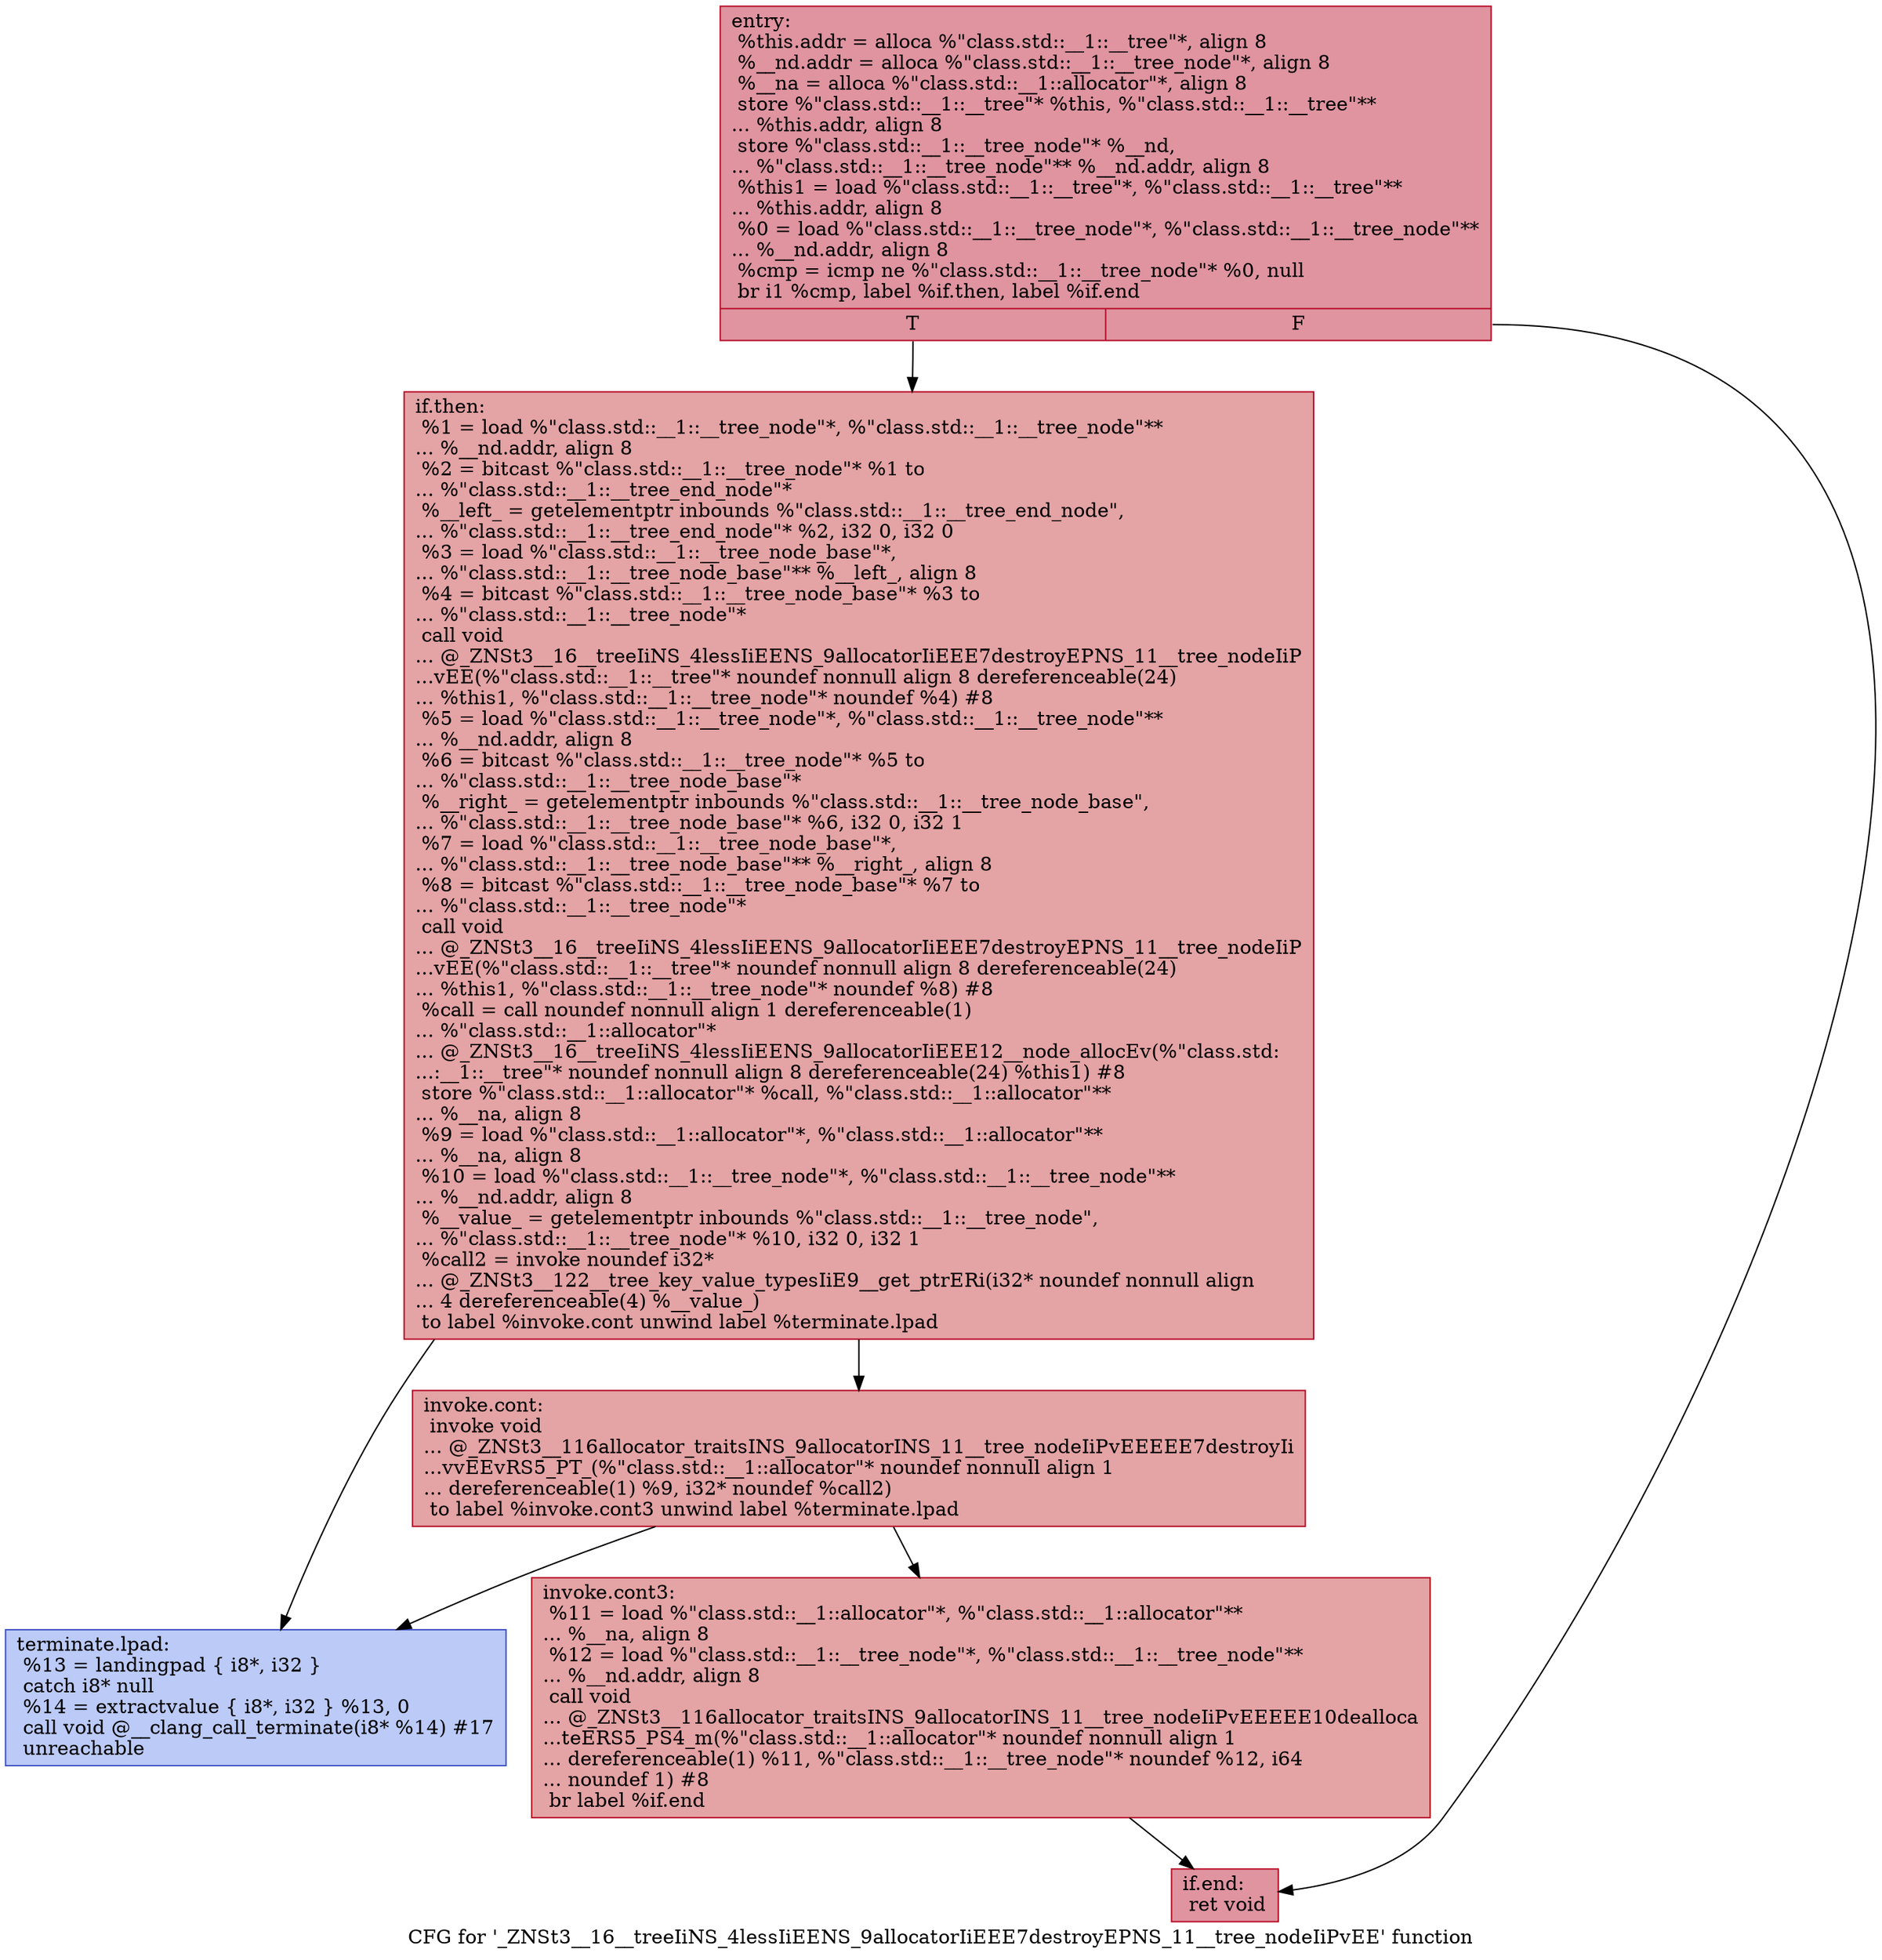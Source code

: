 digraph "CFG for '_ZNSt3__16__treeIiNS_4lessIiEENS_9allocatorIiEEE7destroyEPNS_11__tree_nodeIiPvEE' function" {
	label="CFG for '_ZNSt3__16__treeIiNS_4lessIiEENS_9allocatorIiEEE7destroyEPNS_11__tree_nodeIiPvEE' function";

	Node0x600002551280 [shape=record,color="#b70d28ff", style=filled, fillcolor="#b70d2870",label="{entry:\l  %this.addr = alloca %\"class.std::__1::__tree\"*, align 8\l  %__nd.addr = alloca %\"class.std::__1::__tree_node\"*, align 8\l  %__na = alloca %\"class.std::__1::allocator\"*, align 8\l  store %\"class.std::__1::__tree\"* %this, %\"class.std::__1::__tree\"**\l... %this.addr, align 8\l  store %\"class.std::__1::__tree_node\"* %__nd,\l... %\"class.std::__1::__tree_node\"** %__nd.addr, align 8\l  %this1 = load %\"class.std::__1::__tree\"*, %\"class.std::__1::__tree\"**\l... %this.addr, align 8\l  %0 = load %\"class.std::__1::__tree_node\"*, %\"class.std::__1::__tree_node\"**\l... %__nd.addr, align 8\l  %cmp = icmp ne %\"class.std::__1::__tree_node\"* %0, null\l  br i1 %cmp, label %if.then, label %if.end\l|{<s0>T|<s1>F}}"];
	Node0x600002551280:s0 -> Node0x6000025512c0;
	Node0x600002551280:s1 -> Node0x600002551300;
	Node0x6000025512c0 [shape=record,color="#b70d28ff", style=filled, fillcolor="#c32e3170",label="{if.then:                                          \l  %1 = load %\"class.std::__1::__tree_node\"*, %\"class.std::__1::__tree_node\"**\l... %__nd.addr, align 8\l  %2 = bitcast %\"class.std::__1::__tree_node\"* %1 to\l... %\"class.std::__1::__tree_end_node\"*\l  %__left_ = getelementptr inbounds %\"class.std::__1::__tree_end_node\",\l... %\"class.std::__1::__tree_end_node\"* %2, i32 0, i32 0\l  %3 = load %\"class.std::__1::__tree_node_base\"*,\l... %\"class.std::__1::__tree_node_base\"** %__left_, align 8\l  %4 = bitcast %\"class.std::__1::__tree_node_base\"* %3 to\l... %\"class.std::__1::__tree_node\"*\l  call void\l... @_ZNSt3__16__treeIiNS_4lessIiEENS_9allocatorIiEEE7destroyEPNS_11__tree_nodeIiP\l...vEE(%\"class.std::__1::__tree\"* noundef nonnull align 8 dereferenceable(24)\l... %this1, %\"class.std::__1::__tree_node\"* noundef %4) #8\l  %5 = load %\"class.std::__1::__tree_node\"*, %\"class.std::__1::__tree_node\"**\l... %__nd.addr, align 8\l  %6 = bitcast %\"class.std::__1::__tree_node\"* %5 to\l... %\"class.std::__1::__tree_node_base\"*\l  %__right_ = getelementptr inbounds %\"class.std::__1::__tree_node_base\",\l... %\"class.std::__1::__tree_node_base\"* %6, i32 0, i32 1\l  %7 = load %\"class.std::__1::__tree_node_base\"*,\l... %\"class.std::__1::__tree_node_base\"** %__right_, align 8\l  %8 = bitcast %\"class.std::__1::__tree_node_base\"* %7 to\l... %\"class.std::__1::__tree_node\"*\l  call void\l... @_ZNSt3__16__treeIiNS_4lessIiEENS_9allocatorIiEEE7destroyEPNS_11__tree_nodeIiP\l...vEE(%\"class.std::__1::__tree\"* noundef nonnull align 8 dereferenceable(24)\l... %this1, %\"class.std::__1::__tree_node\"* noundef %8) #8\l  %call = call noundef nonnull align 1 dereferenceable(1)\l... %\"class.std::__1::allocator\"*\l... @_ZNSt3__16__treeIiNS_4lessIiEENS_9allocatorIiEEE12__node_allocEv(%\"class.std:\l...:__1::__tree\"* noundef nonnull align 8 dereferenceable(24) %this1) #8\l  store %\"class.std::__1::allocator\"* %call, %\"class.std::__1::allocator\"**\l... %__na, align 8\l  %9 = load %\"class.std::__1::allocator\"*, %\"class.std::__1::allocator\"**\l... %__na, align 8\l  %10 = load %\"class.std::__1::__tree_node\"*, %\"class.std::__1::__tree_node\"**\l... %__nd.addr, align 8\l  %__value_ = getelementptr inbounds %\"class.std::__1::__tree_node\",\l... %\"class.std::__1::__tree_node\"* %10, i32 0, i32 1\l  %call2 = invoke noundef i32*\l... @_ZNSt3__122__tree_key_value_typesIiE9__get_ptrERi(i32* noundef nonnull align\l... 4 dereferenceable(4) %__value_)\l          to label %invoke.cont unwind label %terminate.lpad\l}"];
	Node0x6000025512c0 -> Node0x600002551440;
	Node0x6000025512c0 -> Node0x600002551480;
	Node0x600002551440 [shape=record,color="#b70d28ff", style=filled, fillcolor="#c32e3170",label="{invoke.cont:                                      \l  invoke void\l... @_ZNSt3__116allocator_traitsINS_9allocatorINS_11__tree_nodeIiPvEEEEE7destroyIi\l...vvEEvRS5_PT_(%\"class.std::__1::allocator\"* noundef nonnull align 1\l... dereferenceable(1) %9, i32* noundef %call2)\l          to label %invoke.cont3 unwind label %terminate.lpad\l}"];
	Node0x600002551440 -> Node0x600002551400;
	Node0x600002551440 -> Node0x600002551480;
	Node0x600002551400 [shape=record,color="#b70d28ff", style=filled, fillcolor="#c32e3170",label="{invoke.cont3:                                     \l  %11 = load %\"class.std::__1::allocator\"*, %\"class.std::__1::allocator\"**\l... %__na, align 8\l  %12 = load %\"class.std::__1::__tree_node\"*, %\"class.std::__1::__tree_node\"**\l... %__nd.addr, align 8\l  call void\l... @_ZNSt3__116allocator_traitsINS_9allocatorINS_11__tree_nodeIiPvEEEEE10dealloca\l...teERS5_PS4_m(%\"class.std::__1::allocator\"* noundef nonnull align 1\l... dereferenceable(1) %11, %\"class.std::__1::__tree_node\"* noundef %12, i64\l... noundef 1) #8\l  br label %if.end\l}"];
	Node0x600002551400 -> Node0x600002551300;
	Node0x600002551300 [shape=record,color="#b70d28ff", style=filled, fillcolor="#b70d2870",label="{if.end:                                           \l  ret void\l}"];
	Node0x600002551480 [shape=record,color="#3d50c3ff", style=filled, fillcolor="#6687ed70",label="{terminate.lpad:                                   \l  %13 = landingpad \{ i8*, i32 \}\l          catch i8* null\l  %14 = extractvalue \{ i8*, i32 \} %13, 0\l  call void @__clang_call_terminate(i8* %14) #17\l  unreachable\l}"];
}
